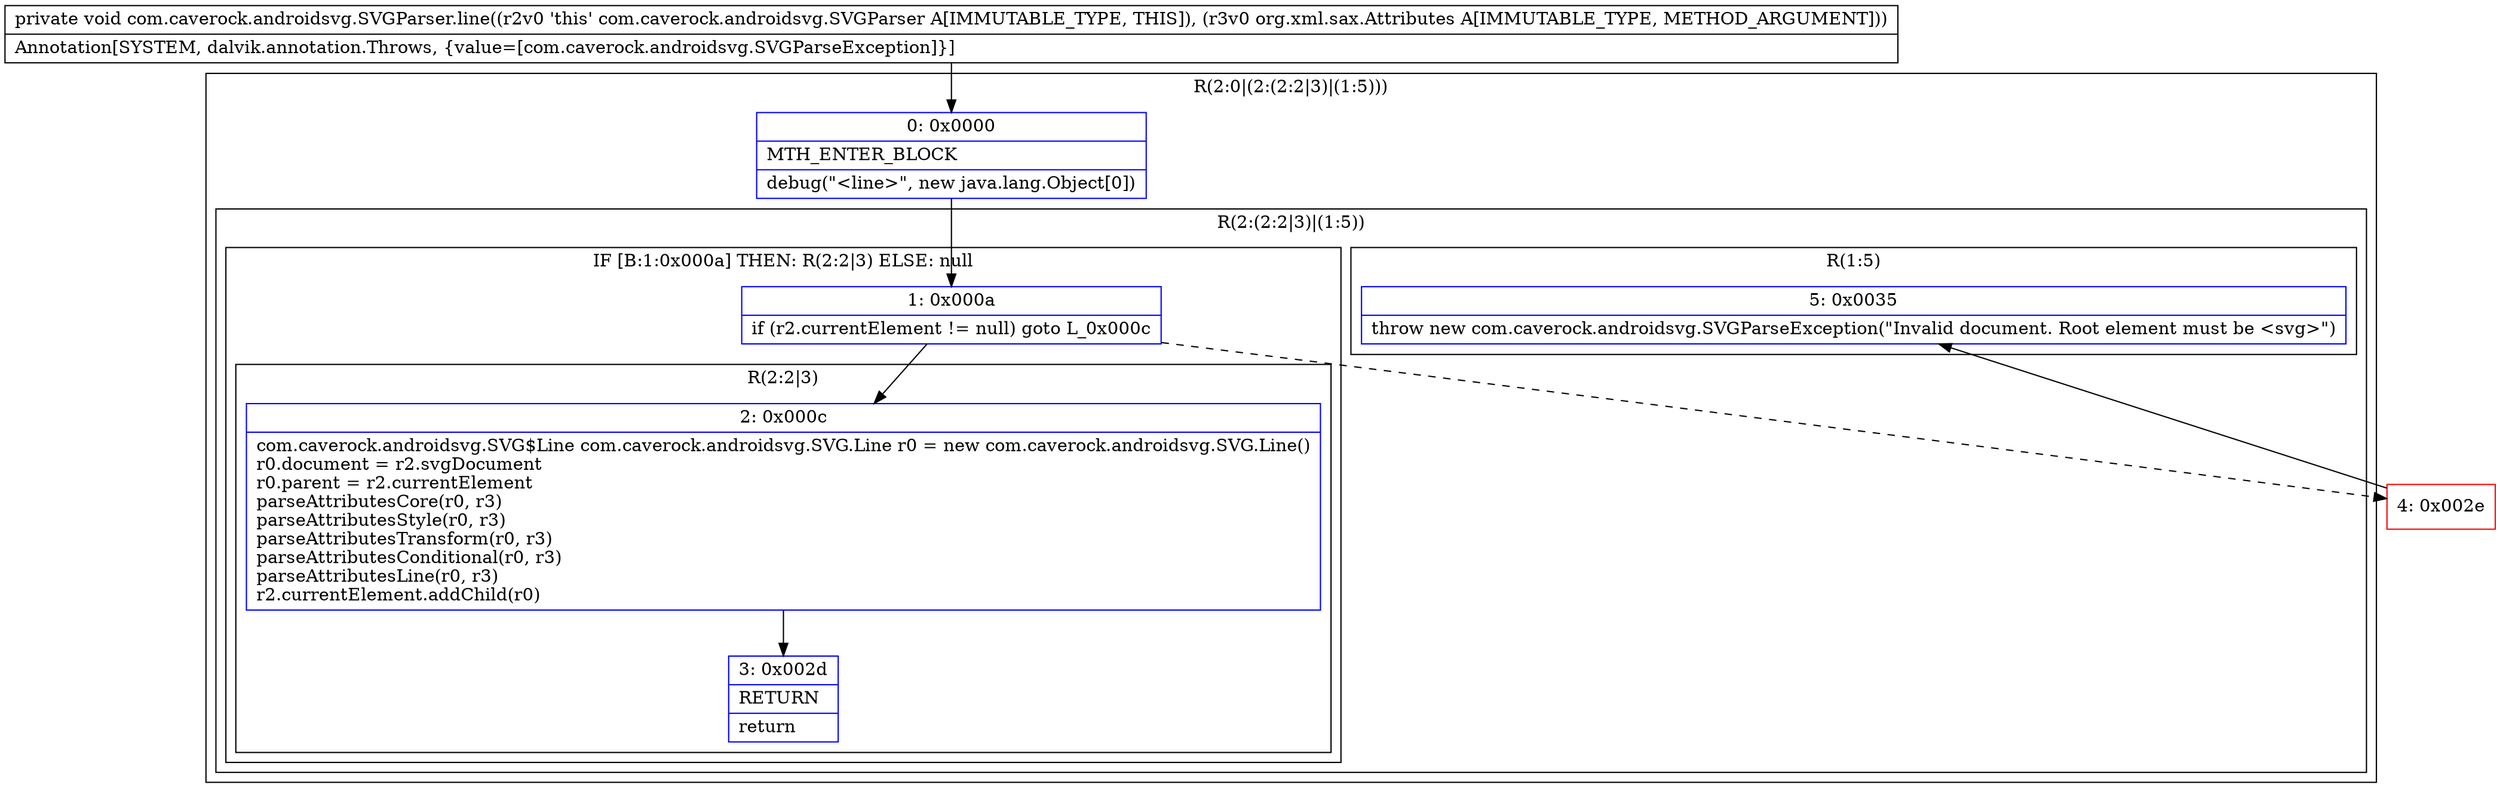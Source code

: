 digraph "CFG forcom.caverock.androidsvg.SVGParser.line(Lorg\/xml\/sax\/Attributes;)V" {
subgraph cluster_Region_1899178317 {
label = "R(2:0|(2:(2:2|3)|(1:5)))";
node [shape=record,color=blue];
Node_0 [shape=record,label="{0\:\ 0x0000|MTH_ENTER_BLOCK\l|debug(\"\<line\>\", new java.lang.Object[0])\l}"];
subgraph cluster_Region_1773608473 {
label = "R(2:(2:2|3)|(1:5))";
node [shape=record,color=blue];
subgraph cluster_IfRegion_1890302696 {
label = "IF [B:1:0x000a] THEN: R(2:2|3) ELSE: null";
node [shape=record,color=blue];
Node_1 [shape=record,label="{1\:\ 0x000a|if (r2.currentElement != null) goto L_0x000c\l}"];
subgraph cluster_Region_1267894879 {
label = "R(2:2|3)";
node [shape=record,color=blue];
Node_2 [shape=record,label="{2\:\ 0x000c|com.caverock.androidsvg.SVG$Line com.caverock.androidsvg.SVG.Line r0 = new com.caverock.androidsvg.SVG.Line()\lr0.document = r2.svgDocument\lr0.parent = r2.currentElement\lparseAttributesCore(r0, r3)\lparseAttributesStyle(r0, r3)\lparseAttributesTransform(r0, r3)\lparseAttributesConditional(r0, r3)\lparseAttributesLine(r0, r3)\lr2.currentElement.addChild(r0)\l}"];
Node_3 [shape=record,label="{3\:\ 0x002d|RETURN\l|return\l}"];
}
}
subgraph cluster_Region_474069513 {
label = "R(1:5)";
node [shape=record,color=blue];
Node_5 [shape=record,label="{5\:\ 0x0035|throw new com.caverock.androidsvg.SVGParseException(\"Invalid document. Root element must be \<svg\>\")\l}"];
}
}
}
Node_4 [shape=record,color=red,label="{4\:\ 0x002e}"];
MethodNode[shape=record,label="{private void com.caverock.androidsvg.SVGParser.line((r2v0 'this' com.caverock.androidsvg.SVGParser A[IMMUTABLE_TYPE, THIS]), (r3v0 org.xml.sax.Attributes A[IMMUTABLE_TYPE, METHOD_ARGUMENT]))  | Annotation[SYSTEM, dalvik.annotation.Throws, \{value=[com.caverock.androidsvg.SVGParseException]\}]\l}"];
MethodNode -> Node_0;
Node_0 -> Node_1;
Node_1 -> Node_2;
Node_1 -> Node_4[style=dashed];
Node_2 -> Node_3;
Node_4 -> Node_5;
}

